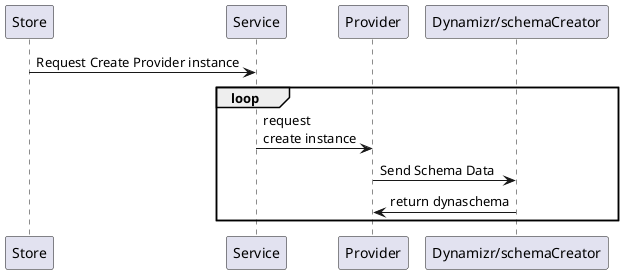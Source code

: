 @startuml
Store -> Service: Request Create Provider instance
loop
    Service -> Provider: request\ncreate instance
    Provider -> "Dynamizr/schemaCreator": Send Schema Data
    "Dynamizr/schemaCreator" -> Provider: return dynaschema
end
@enduml
